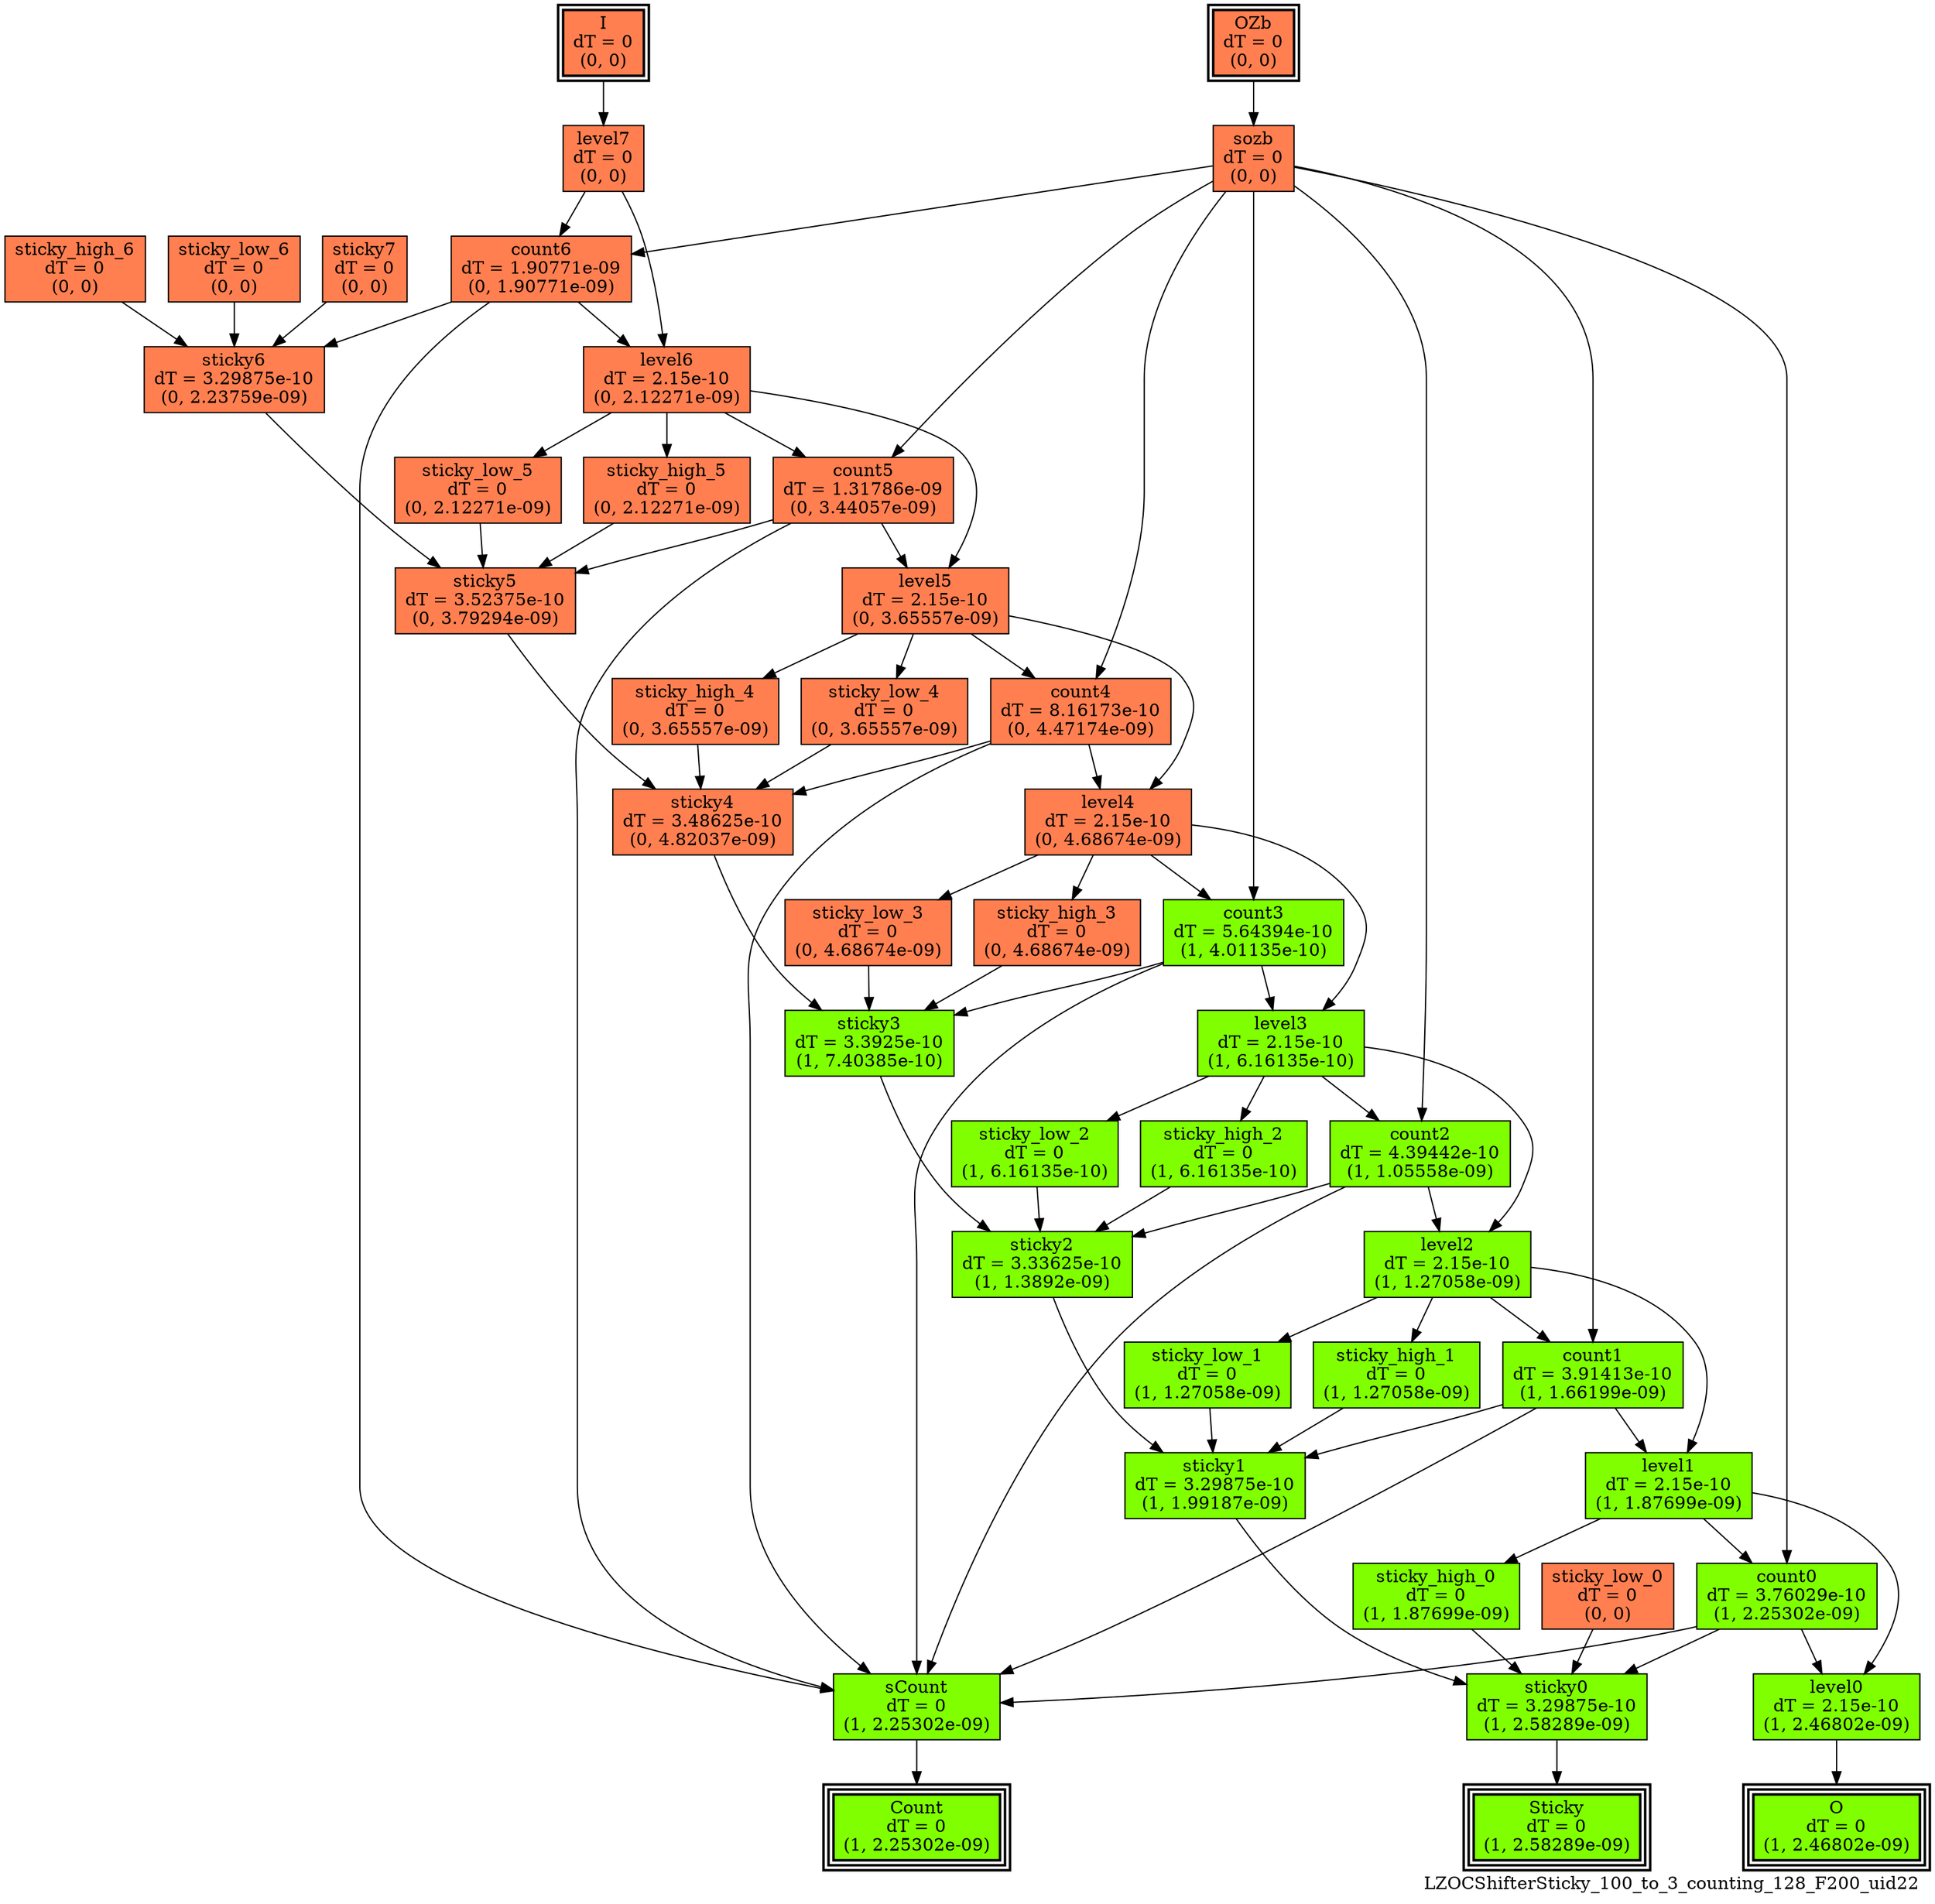 digraph LZOCShifterSticky_100_to_3_counting_128_F200_uid22
{
	//graph drawing options
	label=LZOCShifterSticky_100_to_3_counting_128_F200_uid22;
	labelloc=bottom;
	labeljust=right;
	ratio=auto;
	nodesep=0.25;
	ranksep=0.5;

	//input/output signals of operator LZOCShifterSticky_100_to_3_counting_128_F200_uid22
	I__LZOCShifterSticky_100_to_3_counting_128_F200_uid22 [ label="I\ndT = 0\n(0, 0)", shape=box, color=black, style="bold, filled", fillcolor=coral, peripheries=2 ];
	OZb__LZOCShifterSticky_100_to_3_counting_128_F200_uid22 [ label="OZb\ndT = 0\n(0, 0)", shape=box, color=black, style="bold, filled", fillcolor=coral, peripheries=2 ];
	Count__LZOCShifterSticky_100_to_3_counting_128_F200_uid22 [ label="Count\ndT = 0\n(1, 2.25302e-09)", shape=box, color=black, style="bold, filled", fillcolor=chartreuse, peripheries=3 ];
	O__LZOCShifterSticky_100_to_3_counting_128_F200_uid22 [ label="O\ndT = 0\n(1, 2.46802e-09)", shape=box, color=black, style="bold, filled", fillcolor=chartreuse, peripheries=3 ];
	Sticky__LZOCShifterSticky_100_to_3_counting_128_F200_uid22 [ label="Sticky\ndT = 0\n(1, 2.58289e-09)", shape=box, color=black, style="bold, filled", fillcolor=chartreuse, peripheries=3 ];
	{rank=same I__LZOCShifterSticky_100_to_3_counting_128_F200_uid22, OZb__LZOCShifterSticky_100_to_3_counting_128_F200_uid22};
	{rank=same Count__LZOCShifterSticky_100_to_3_counting_128_F200_uid22, O__LZOCShifterSticky_100_to_3_counting_128_F200_uid22, Sticky__LZOCShifterSticky_100_to_3_counting_128_F200_uid22};
	//internal signals of operator LZOCShifterSticky_100_to_3_counting_128_F200_uid22
	level7__LZOCShifterSticky_100_to_3_counting_128_F200_uid22 [ label="level7\ndT = 0\n(0, 0)", shape=box, color=black, style=filled, fillcolor=coral, peripheries=1 ];
	sozb__LZOCShifterSticky_100_to_3_counting_128_F200_uid22 [ label="sozb\ndT = 0\n(0, 0)", shape=box, color=black, style=filled, fillcolor=coral, peripheries=1 ];
	sticky7__LZOCShifterSticky_100_to_3_counting_128_F200_uid22 [ label="sticky7\ndT = 0\n(0, 0)", shape=box, color=black, style=filled, fillcolor=coral, peripheries=1 ];
	count6__LZOCShifterSticky_100_to_3_counting_128_F200_uid22 [ label="count6\ndT = 1.90771e-09\n(0, 1.90771e-09)", shape=box, color=black, style=filled, fillcolor=coral, peripheries=1 ];
	level6__LZOCShifterSticky_100_to_3_counting_128_F200_uid22 [ label="level6\ndT = 2.15e-10\n(0, 2.12271e-09)", shape=box, color=black, style=filled, fillcolor=coral, peripheries=1 ];
	sticky_high_6__LZOCShifterSticky_100_to_3_counting_128_F200_uid22 [ label="sticky_high_6\ndT = 0\n(0, 0)", shape=box, color=black, style=filled, fillcolor=coral, peripheries=1 ];
	sticky_low_6__LZOCShifterSticky_100_to_3_counting_128_F200_uid22 [ label="sticky_low_6\ndT = 0\n(0, 0)", shape=box, color=black, style=filled, fillcolor=coral, peripheries=1 ];
	sticky6__LZOCShifterSticky_100_to_3_counting_128_F200_uid22 [ label="sticky6\ndT = 3.29875e-10\n(0, 2.23759e-09)", shape=box, color=black, style=filled, fillcolor=coral, peripheries=1 ];
	count5__LZOCShifterSticky_100_to_3_counting_128_F200_uid22 [ label="count5\ndT = 1.31786e-09\n(0, 3.44057e-09)", shape=box, color=black, style=filled, fillcolor=coral, peripheries=1 ];
	level5__LZOCShifterSticky_100_to_3_counting_128_F200_uid22 [ label="level5\ndT = 2.15e-10\n(0, 3.65557e-09)", shape=box, color=black, style=filled, fillcolor=coral, peripheries=1 ];
	sticky_high_5__LZOCShifterSticky_100_to_3_counting_128_F200_uid22 [ label="sticky_high_5\ndT = 0\n(0, 2.12271e-09)", shape=box, color=black, style=filled, fillcolor=coral, peripheries=1 ];
	sticky_low_5__LZOCShifterSticky_100_to_3_counting_128_F200_uid22 [ label="sticky_low_5\ndT = 0\n(0, 2.12271e-09)", shape=box, color=black, style=filled, fillcolor=coral, peripheries=1 ];
	sticky5__LZOCShifterSticky_100_to_3_counting_128_F200_uid22 [ label="sticky5\ndT = 3.52375e-10\n(0, 3.79294e-09)", shape=box, color=black, style=filled, fillcolor=coral, peripheries=1 ];
	count4__LZOCShifterSticky_100_to_3_counting_128_F200_uid22 [ label="count4\ndT = 8.16173e-10\n(0, 4.47174e-09)", shape=box, color=black, style=filled, fillcolor=coral, peripheries=1 ];
	level4__LZOCShifterSticky_100_to_3_counting_128_F200_uid22 [ label="level4\ndT = 2.15e-10\n(0, 4.68674e-09)", shape=box, color=black, style=filled, fillcolor=coral, peripheries=1 ];
	sticky_high_4__LZOCShifterSticky_100_to_3_counting_128_F200_uid22 [ label="sticky_high_4\ndT = 0\n(0, 3.65557e-09)", shape=box, color=black, style=filled, fillcolor=coral, peripheries=1 ];
	sticky_low_4__LZOCShifterSticky_100_to_3_counting_128_F200_uid22 [ label="sticky_low_4\ndT = 0\n(0, 3.65557e-09)", shape=box, color=black, style=filled, fillcolor=coral, peripheries=1 ];
	sticky4__LZOCShifterSticky_100_to_3_counting_128_F200_uid22 [ label="sticky4\ndT = 3.48625e-10\n(0, 4.82037e-09)", shape=box, color=black, style=filled, fillcolor=coral, peripheries=1 ];
	count3__LZOCShifterSticky_100_to_3_counting_128_F200_uid22 [ label="count3\ndT = 5.64394e-10\n(1, 4.01135e-10)", shape=box, color=black, style=filled, fillcolor=chartreuse, peripheries=1 ];
	level3__LZOCShifterSticky_100_to_3_counting_128_F200_uid22 [ label="level3\ndT = 2.15e-10\n(1, 6.16135e-10)", shape=box, color=black, style=filled, fillcolor=chartreuse, peripheries=1 ];
	sticky_high_3__LZOCShifterSticky_100_to_3_counting_128_F200_uid22 [ label="sticky_high_3\ndT = 0\n(0, 4.68674e-09)", shape=box, color=black, style=filled, fillcolor=coral, peripheries=1 ];
	sticky_low_3__LZOCShifterSticky_100_to_3_counting_128_F200_uid22 [ label="sticky_low_3\ndT = 0\n(0, 4.68674e-09)", shape=box, color=black, style=filled, fillcolor=coral, peripheries=1 ];
	sticky3__LZOCShifterSticky_100_to_3_counting_128_F200_uid22 [ label="sticky3\ndT = 3.3925e-10\n(1, 7.40385e-10)", shape=box, color=black, style=filled, fillcolor=chartreuse, peripheries=1 ];
	count2__LZOCShifterSticky_100_to_3_counting_128_F200_uid22 [ label="count2\ndT = 4.39442e-10\n(1, 1.05558e-09)", shape=box, color=black, style=filled, fillcolor=chartreuse, peripheries=1 ];
	level2__LZOCShifterSticky_100_to_3_counting_128_F200_uid22 [ label="level2\ndT = 2.15e-10\n(1, 1.27058e-09)", shape=box, color=black, style=filled, fillcolor=chartreuse, peripheries=1 ];
	sticky_high_2__LZOCShifterSticky_100_to_3_counting_128_F200_uid22 [ label="sticky_high_2\ndT = 0\n(1, 6.16135e-10)", shape=box, color=black, style=filled, fillcolor=chartreuse, peripheries=1 ];
	sticky_low_2__LZOCShifterSticky_100_to_3_counting_128_F200_uid22 [ label="sticky_low_2\ndT = 0\n(1, 6.16135e-10)", shape=box, color=black, style=filled, fillcolor=chartreuse, peripheries=1 ];
	sticky2__LZOCShifterSticky_100_to_3_counting_128_F200_uid22 [ label="sticky2\ndT = 3.33625e-10\n(1, 1.3892e-09)", shape=box, color=black, style=filled, fillcolor=chartreuse, peripheries=1 ];
	count1__LZOCShifterSticky_100_to_3_counting_128_F200_uid22 [ label="count1\ndT = 3.91413e-10\n(1, 1.66199e-09)", shape=box, color=black, style=filled, fillcolor=chartreuse, peripheries=1 ];
	level1__LZOCShifterSticky_100_to_3_counting_128_F200_uid22 [ label="level1\ndT = 2.15e-10\n(1, 1.87699e-09)", shape=box, color=black, style=filled, fillcolor=chartreuse, peripheries=1 ];
	sticky_high_1__LZOCShifterSticky_100_to_3_counting_128_F200_uid22 [ label="sticky_high_1\ndT = 0\n(1, 1.27058e-09)", shape=box, color=black, style=filled, fillcolor=chartreuse, peripheries=1 ];
	sticky_low_1__LZOCShifterSticky_100_to_3_counting_128_F200_uid22 [ label="sticky_low_1\ndT = 0\n(1, 1.27058e-09)", shape=box, color=black, style=filled, fillcolor=chartreuse, peripheries=1 ];
	sticky1__LZOCShifterSticky_100_to_3_counting_128_F200_uid22 [ label="sticky1\ndT = 3.29875e-10\n(1, 1.99187e-09)", shape=box, color=black, style=filled, fillcolor=chartreuse, peripheries=1 ];
	count0__LZOCShifterSticky_100_to_3_counting_128_F200_uid22 [ label="count0\ndT = 3.76029e-10\n(1, 2.25302e-09)", shape=box, color=black, style=filled, fillcolor=chartreuse, peripheries=1 ];
	level0__LZOCShifterSticky_100_to_3_counting_128_F200_uid22 [ label="level0\ndT = 2.15e-10\n(1, 2.46802e-09)", shape=box, color=black, style=filled, fillcolor=chartreuse, peripheries=1 ];
	sticky_high_0__LZOCShifterSticky_100_to_3_counting_128_F200_uid22 [ label="sticky_high_0\ndT = 0\n(1, 1.87699e-09)", shape=box, color=black, style=filled, fillcolor=chartreuse, peripheries=1 ];
	sticky_low_0__LZOCShifterSticky_100_to_3_counting_128_F200_uid22 [ label="sticky_low_0\ndT = 0\n(0, 0)", shape=box, color=black, style=filled, fillcolor=coral, peripheries=1 ];
	sticky0__LZOCShifterSticky_100_to_3_counting_128_F200_uid22 [ label="sticky0\ndT = 3.29875e-10\n(1, 2.58289e-09)", shape=box, color=black, style=filled, fillcolor=chartreuse, peripheries=1 ];
	sCount__LZOCShifterSticky_100_to_3_counting_128_F200_uid22 [ label="sCount\ndT = 0\n(1, 2.25302e-09)", shape=box, color=black, style=filled, fillcolor=chartreuse, peripheries=1 ];

	//subcomponents of operator LZOCShifterSticky_100_to_3_counting_128_F200_uid22

	//input and internal signal connections of operator LZOCShifterSticky_100_to_3_counting_128_F200_uid22
	I__LZOCShifterSticky_100_to_3_counting_128_F200_uid22 -> level7__LZOCShifterSticky_100_to_3_counting_128_F200_uid22 [ arrowhead=normal, arrowsize=1.0, arrowtail=normal, color=black, dir=forward  ];
	OZb__LZOCShifterSticky_100_to_3_counting_128_F200_uid22 -> sozb__LZOCShifterSticky_100_to_3_counting_128_F200_uid22 [ arrowhead=normal, arrowsize=1.0, arrowtail=normal, color=black, dir=forward  ];
	level7__LZOCShifterSticky_100_to_3_counting_128_F200_uid22 -> count6__LZOCShifterSticky_100_to_3_counting_128_F200_uid22 [ arrowhead=normal, arrowsize=1.0, arrowtail=normal, color=black, dir=forward  ];
	level7__LZOCShifterSticky_100_to_3_counting_128_F200_uid22 -> level6__LZOCShifterSticky_100_to_3_counting_128_F200_uid22 [ arrowhead=normal, arrowsize=1.0, arrowtail=normal, color=black, dir=forward  ];
	sozb__LZOCShifterSticky_100_to_3_counting_128_F200_uid22 -> count6__LZOCShifterSticky_100_to_3_counting_128_F200_uid22 [ arrowhead=normal, arrowsize=1.0, arrowtail=normal, color=black, dir=forward  ];
	sozb__LZOCShifterSticky_100_to_3_counting_128_F200_uid22 -> count5__LZOCShifterSticky_100_to_3_counting_128_F200_uid22 [ arrowhead=normal, arrowsize=1.0, arrowtail=normal, color=black, dir=forward  ];
	sozb__LZOCShifterSticky_100_to_3_counting_128_F200_uid22 -> count4__LZOCShifterSticky_100_to_3_counting_128_F200_uid22 [ arrowhead=normal, arrowsize=1.0, arrowtail=normal, color=black, dir=forward  ];
	sozb__LZOCShifterSticky_100_to_3_counting_128_F200_uid22 -> count3__LZOCShifterSticky_100_to_3_counting_128_F200_uid22 [ arrowhead=normal, arrowsize=1.0, arrowtail=normal, color=black, dir=forward  ];
	sozb__LZOCShifterSticky_100_to_3_counting_128_F200_uid22 -> count2__LZOCShifterSticky_100_to_3_counting_128_F200_uid22 [ arrowhead=normal, arrowsize=1.0, arrowtail=normal, color=black, dir=forward  ];
	sozb__LZOCShifterSticky_100_to_3_counting_128_F200_uid22 -> count1__LZOCShifterSticky_100_to_3_counting_128_F200_uid22 [ arrowhead=normal, arrowsize=1.0, arrowtail=normal, color=black, dir=forward  ];
	sozb__LZOCShifterSticky_100_to_3_counting_128_F200_uid22 -> count0__LZOCShifterSticky_100_to_3_counting_128_F200_uid22 [ arrowhead=normal, arrowsize=1.0, arrowtail=normal, color=black, dir=forward  ];
	sticky7__LZOCShifterSticky_100_to_3_counting_128_F200_uid22 -> sticky6__LZOCShifterSticky_100_to_3_counting_128_F200_uid22 [ arrowhead=normal, arrowsize=1.0, arrowtail=normal, color=black, dir=forward  ];
	count6__LZOCShifterSticky_100_to_3_counting_128_F200_uid22 -> level6__LZOCShifterSticky_100_to_3_counting_128_F200_uid22 [ arrowhead=normal, arrowsize=1.0, arrowtail=normal, color=black, dir=forward  ];
	count6__LZOCShifterSticky_100_to_3_counting_128_F200_uid22 -> sticky6__LZOCShifterSticky_100_to_3_counting_128_F200_uid22 [ arrowhead=normal, arrowsize=1.0, arrowtail=normal, color=black, dir=forward  ];
	count6__LZOCShifterSticky_100_to_3_counting_128_F200_uid22 -> sCount__LZOCShifterSticky_100_to_3_counting_128_F200_uid22 [ arrowhead=normal, arrowsize=1.0, arrowtail=normal, color=black, dir=forward  ];
	level6__LZOCShifterSticky_100_to_3_counting_128_F200_uid22 -> count5__LZOCShifterSticky_100_to_3_counting_128_F200_uid22 [ arrowhead=normal, arrowsize=1.0, arrowtail=normal, color=black, dir=forward  ];
	level6__LZOCShifterSticky_100_to_3_counting_128_F200_uid22 -> level5__LZOCShifterSticky_100_to_3_counting_128_F200_uid22 [ arrowhead=normal, arrowsize=1.0, arrowtail=normal, color=black, dir=forward  ];
	level6__LZOCShifterSticky_100_to_3_counting_128_F200_uid22 -> sticky_high_5__LZOCShifterSticky_100_to_3_counting_128_F200_uid22 [ arrowhead=normal, arrowsize=1.0, arrowtail=normal, color=black, dir=forward  ];
	level6__LZOCShifterSticky_100_to_3_counting_128_F200_uid22 -> sticky_low_5__LZOCShifterSticky_100_to_3_counting_128_F200_uid22 [ arrowhead=normal, arrowsize=1.0, arrowtail=normal, color=black, dir=forward  ];
	sticky_high_6__LZOCShifterSticky_100_to_3_counting_128_F200_uid22 -> sticky6__LZOCShifterSticky_100_to_3_counting_128_F200_uid22 [ arrowhead=normal, arrowsize=1.0, arrowtail=normal, color=black, dir=forward  ];
	sticky_low_6__LZOCShifterSticky_100_to_3_counting_128_F200_uid22 -> sticky6__LZOCShifterSticky_100_to_3_counting_128_F200_uid22 [ arrowhead=normal, arrowsize=1.0, arrowtail=normal, color=black, dir=forward  ];
	sticky6__LZOCShifterSticky_100_to_3_counting_128_F200_uid22 -> sticky5__LZOCShifterSticky_100_to_3_counting_128_F200_uid22 [ arrowhead=normal, arrowsize=1.0, arrowtail=normal, color=black, dir=forward  ];
	count5__LZOCShifterSticky_100_to_3_counting_128_F200_uid22 -> level5__LZOCShifterSticky_100_to_3_counting_128_F200_uid22 [ arrowhead=normal, arrowsize=1.0, arrowtail=normal, color=black, dir=forward  ];
	count5__LZOCShifterSticky_100_to_3_counting_128_F200_uid22 -> sticky5__LZOCShifterSticky_100_to_3_counting_128_F200_uid22 [ arrowhead=normal, arrowsize=1.0, arrowtail=normal, color=black, dir=forward  ];
	count5__LZOCShifterSticky_100_to_3_counting_128_F200_uid22 -> sCount__LZOCShifterSticky_100_to_3_counting_128_F200_uid22 [ arrowhead=normal, arrowsize=1.0, arrowtail=normal, color=black, dir=forward  ];
	level5__LZOCShifterSticky_100_to_3_counting_128_F200_uid22 -> count4__LZOCShifterSticky_100_to_3_counting_128_F200_uid22 [ arrowhead=normal, arrowsize=1.0, arrowtail=normal, color=black, dir=forward  ];
	level5__LZOCShifterSticky_100_to_3_counting_128_F200_uid22 -> level4__LZOCShifterSticky_100_to_3_counting_128_F200_uid22 [ arrowhead=normal, arrowsize=1.0, arrowtail=normal, color=black, dir=forward  ];
	level5__LZOCShifterSticky_100_to_3_counting_128_F200_uid22 -> sticky_high_4__LZOCShifterSticky_100_to_3_counting_128_F200_uid22 [ arrowhead=normal, arrowsize=1.0, arrowtail=normal, color=black, dir=forward  ];
	level5__LZOCShifterSticky_100_to_3_counting_128_F200_uid22 -> sticky_low_4__LZOCShifterSticky_100_to_3_counting_128_F200_uid22 [ arrowhead=normal, arrowsize=1.0, arrowtail=normal, color=black, dir=forward  ];
	sticky_high_5__LZOCShifterSticky_100_to_3_counting_128_F200_uid22 -> sticky5__LZOCShifterSticky_100_to_3_counting_128_F200_uid22 [ arrowhead=normal, arrowsize=1.0, arrowtail=normal, color=black, dir=forward  ];
	sticky_low_5__LZOCShifterSticky_100_to_3_counting_128_F200_uid22 -> sticky5__LZOCShifterSticky_100_to_3_counting_128_F200_uid22 [ arrowhead=normal, arrowsize=1.0, arrowtail=normal, color=black, dir=forward  ];
	sticky5__LZOCShifterSticky_100_to_3_counting_128_F200_uid22 -> sticky4__LZOCShifterSticky_100_to_3_counting_128_F200_uid22 [ arrowhead=normal, arrowsize=1.0, arrowtail=normal, color=black, dir=forward  ];
	count4__LZOCShifterSticky_100_to_3_counting_128_F200_uid22 -> level4__LZOCShifterSticky_100_to_3_counting_128_F200_uid22 [ arrowhead=normal, arrowsize=1.0, arrowtail=normal, color=black, dir=forward  ];
	count4__LZOCShifterSticky_100_to_3_counting_128_F200_uid22 -> sticky4__LZOCShifterSticky_100_to_3_counting_128_F200_uid22 [ arrowhead=normal, arrowsize=1.0, arrowtail=normal, color=black, dir=forward  ];
	count4__LZOCShifterSticky_100_to_3_counting_128_F200_uid22 -> sCount__LZOCShifterSticky_100_to_3_counting_128_F200_uid22 [ arrowhead=normal, arrowsize=1.0, arrowtail=normal, color=black, dir=forward  ];
	level4__LZOCShifterSticky_100_to_3_counting_128_F200_uid22 -> count3__LZOCShifterSticky_100_to_3_counting_128_F200_uid22 [ arrowhead=normal, arrowsize=1.0, arrowtail=normal, color=black, dir=forward  ];
	level4__LZOCShifterSticky_100_to_3_counting_128_F200_uid22 -> level3__LZOCShifterSticky_100_to_3_counting_128_F200_uid22 [ arrowhead=normal, arrowsize=1.0, arrowtail=normal, color=black, dir=forward  ];
	level4__LZOCShifterSticky_100_to_3_counting_128_F200_uid22 -> sticky_high_3__LZOCShifterSticky_100_to_3_counting_128_F200_uid22 [ arrowhead=normal, arrowsize=1.0, arrowtail=normal, color=black, dir=forward  ];
	level4__LZOCShifterSticky_100_to_3_counting_128_F200_uid22 -> sticky_low_3__LZOCShifterSticky_100_to_3_counting_128_F200_uid22 [ arrowhead=normal, arrowsize=1.0, arrowtail=normal, color=black, dir=forward  ];
	sticky_high_4__LZOCShifterSticky_100_to_3_counting_128_F200_uid22 -> sticky4__LZOCShifterSticky_100_to_3_counting_128_F200_uid22 [ arrowhead=normal, arrowsize=1.0, arrowtail=normal, color=black, dir=forward  ];
	sticky_low_4__LZOCShifterSticky_100_to_3_counting_128_F200_uid22 -> sticky4__LZOCShifterSticky_100_to_3_counting_128_F200_uid22 [ arrowhead=normal, arrowsize=1.0, arrowtail=normal, color=black, dir=forward  ];
	sticky4__LZOCShifterSticky_100_to_3_counting_128_F200_uid22 -> sticky3__LZOCShifterSticky_100_to_3_counting_128_F200_uid22 [ arrowhead=normal, arrowsize=1.0, arrowtail=normal, color=black, dir=forward  ];
	count3__LZOCShifterSticky_100_to_3_counting_128_F200_uid22 -> level3__LZOCShifterSticky_100_to_3_counting_128_F200_uid22 [ arrowhead=normal, arrowsize=1.0, arrowtail=normal, color=black, dir=forward  ];
	count3__LZOCShifterSticky_100_to_3_counting_128_F200_uid22 -> sticky3__LZOCShifterSticky_100_to_3_counting_128_F200_uid22 [ arrowhead=normal, arrowsize=1.0, arrowtail=normal, color=black, dir=forward  ];
	count3__LZOCShifterSticky_100_to_3_counting_128_F200_uid22 -> sCount__LZOCShifterSticky_100_to_3_counting_128_F200_uid22 [ arrowhead=normal, arrowsize=1.0, arrowtail=normal, color=black, dir=forward  ];
	level3__LZOCShifterSticky_100_to_3_counting_128_F200_uid22 -> count2__LZOCShifterSticky_100_to_3_counting_128_F200_uid22 [ arrowhead=normal, arrowsize=1.0, arrowtail=normal, color=black, dir=forward  ];
	level3__LZOCShifterSticky_100_to_3_counting_128_F200_uid22 -> level2__LZOCShifterSticky_100_to_3_counting_128_F200_uid22 [ arrowhead=normal, arrowsize=1.0, arrowtail=normal, color=black, dir=forward  ];
	level3__LZOCShifterSticky_100_to_3_counting_128_F200_uid22 -> sticky_high_2__LZOCShifterSticky_100_to_3_counting_128_F200_uid22 [ arrowhead=normal, arrowsize=1.0, arrowtail=normal, color=black, dir=forward  ];
	level3__LZOCShifterSticky_100_to_3_counting_128_F200_uid22 -> sticky_low_2__LZOCShifterSticky_100_to_3_counting_128_F200_uid22 [ arrowhead=normal, arrowsize=1.0, arrowtail=normal, color=black, dir=forward  ];
	sticky_high_3__LZOCShifterSticky_100_to_3_counting_128_F200_uid22 -> sticky3__LZOCShifterSticky_100_to_3_counting_128_F200_uid22 [ arrowhead=normal, arrowsize=1.0, arrowtail=normal, color=black, dir=forward  ];
	sticky_low_3__LZOCShifterSticky_100_to_3_counting_128_F200_uid22 -> sticky3__LZOCShifterSticky_100_to_3_counting_128_F200_uid22 [ arrowhead=normal, arrowsize=1.0, arrowtail=normal, color=black, dir=forward  ];
	sticky3__LZOCShifterSticky_100_to_3_counting_128_F200_uid22 -> sticky2__LZOCShifterSticky_100_to_3_counting_128_F200_uid22 [ arrowhead=normal, arrowsize=1.0, arrowtail=normal, color=black, dir=forward  ];
	count2__LZOCShifterSticky_100_to_3_counting_128_F200_uid22 -> level2__LZOCShifterSticky_100_to_3_counting_128_F200_uid22 [ arrowhead=normal, arrowsize=1.0, arrowtail=normal, color=black, dir=forward  ];
	count2__LZOCShifterSticky_100_to_3_counting_128_F200_uid22 -> sticky2__LZOCShifterSticky_100_to_3_counting_128_F200_uid22 [ arrowhead=normal, arrowsize=1.0, arrowtail=normal, color=black, dir=forward  ];
	count2__LZOCShifterSticky_100_to_3_counting_128_F200_uid22 -> sCount__LZOCShifterSticky_100_to_3_counting_128_F200_uid22 [ arrowhead=normal, arrowsize=1.0, arrowtail=normal, color=black, dir=forward  ];
	level2__LZOCShifterSticky_100_to_3_counting_128_F200_uid22 -> count1__LZOCShifterSticky_100_to_3_counting_128_F200_uid22 [ arrowhead=normal, arrowsize=1.0, arrowtail=normal, color=black, dir=forward  ];
	level2__LZOCShifterSticky_100_to_3_counting_128_F200_uid22 -> level1__LZOCShifterSticky_100_to_3_counting_128_F200_uid22 [ arrowhead=normal, arrowsize=1.0, arrowtail=normal, color=black, dir=forward  ];
	level2__LZOCShifterSticky_100_to_3_counting_128_F200_uid22 -> sticky_high_1__LZOCShifterSticky_100_to_3_counting_128_F200_uid22 [ arrowhead=normal, arrowsize=1.0, arrowtail=normal, color=black, dir=forward  ];
	level2__LZOCShifterSticky_100_to_3_counting_128_F200_uid22 -> sticky_low_1__LZOCShifterSticky_100_to_3_counting_128_F200_uid22 [ arrowhead=normal, arrowsize=1.0, arrowtail=normal, color=black, dir=forward  ];
	sticky_high_2__LZOCShifterSticky_100_to_3_counting_128_F200_uid22 -> sticky2__LZOCShifterSticky_100_to_3_counting_128_F200_uid22 [ arrowhead=normal, arrowsize=1.0, arrowtail=normal, color=black, dir=forward  ];
	sticky_low_2__LZOCShifterSticky_100_to_3_counting_128_F200_uid22 -> sticky2__LZOCShifterSticky_100_to_3_counting_128_F200_uid22 [ arrowhead=normal, arrowsize=1.0, arrowtail=normal, color=black, dir=forward  ];
	sticky2__LZOCShifterSticky_100_to_3_counting_128_F200_uid22 -> sticky1__LZOCShifterSticky_100_to_3_counting_128_F200_uid22 [ arrowhead=normal, arrowsize=1.0, arrowtail=normal, color=black, dir=forward  ];
	count1__LZOCShifterSticky_100_to_3_counting_128_F200_uid22 -> level1__LZOCShifterSticky_100_to_3_counting_128_F200_uid22 [ arrowhead=normal, arrowsize=1.0, arrowtail=normal, color=black, dir=forward  ];
	count1__LZOCShifterSticky_100_to_3_counting_128_F200_uid22 -> sticky1__LZOCShifterSticky_100_to_3_counting_128_F200_uid22 [ arrowhead=normal, arrowsize=1.0, arrowtail=normal, color=black, dir=forward  ];
	count1__LZOCShifterSticky_100_to_3_counting_128_F200_uid22 -> sCount__LZOCShifterSticky_100_to_3_counting_128_F200_uid22 [ arrowhead=normal, arrowsize=1.0, arrowtail=normal, color=black, dir=forward  ];
	level1__LZOCShifterSticky_100_to_3_counting_128_F200_uid22 -> count0__LZOCShifterSticky_100_to_3_counting_128_F200_uid22 [ arrowhead=normal, arrowsize=1.0, arrowtail=normal, color=black, dir=forward  ];
	level1__LZOCShifterSticky_100_to_3_counting_128_F200_uid22 -> level0__LZOCShifterSticky_100_to_3_counting_128_F200_uid22 [ arrowhead=normal, arrowsize=1.0, arrowtail=normal, color=black, dir=forward  ];
	level1__LZOCShifterSticky_100_to_3_counting_128_F200_uid22 -> sticky_high_0__LZOCShifterSticky_100_to_3_counting_128_F200_uid22 [ arrowhead=normal, arrowsize=1.0, arrowtail=normal, color=black, dir=forward  ];
	sticky_high_1__LZOCShifterSticky_100_to_3_counting_128_F200_uid22 -> sticky1__LZOCShifterSticky_100_to_3_counting_128_F200_uid22 [ arrowhead=normal, arrowsize=1.0, arrowtail=normal, color=black, dir=forward  ];
	sticky_low_1__LZOCShifterSticky_100_to_3_counting_128_F200_uid22 -> sticky1__LZOCShifterSticky_100_to_3_counting_128_F200_uid22 [ arrowhead=normal, arrowsize=1.0, arrowtail=normal, color=black, dir=forward  ];
	sticky1__LZOCShifterSticky_100_to_3_counting_128_F200_uid22 -> sticky0__LZOCShifterSticky_100_to_3_counting_128_F200_uid22 [ arrowhead=normal, arrowsize=1.0, arrowtail=normal, color=black, dir=forward  ];
	count0__LZOCShifterSticky_100_to_3_counting_128_F200_uid22 -> level0__LZOCShifterSticky_100_to_3_counting_128_F200_uid22 [ arrowhead=normal, arrowsize=1.0, arrowtail=normal, color=black, dir=forward  ];
	count0__LZOCShifterSticky_100_to_3_counting_128_F200_uid22 -> sticky0__LZOCShifterSticky_100_to_3_counting_128_F200_uid22 [ arrowhead=normal, arrowsize=1.0, arrowtail=normal, color=black, dir=forward  ];
	count0__LZOCShifterSticky_100_to_3_counting_128_F200_uid22 -> sCount__LZOCShifterSticky_100_to_3_counting_128_F200_uid22 [ arrowhead=normal, arrowsize=1.0, arrowtail=normal, color=black, dir=forward  ];
	level0__LZOCShifterSticky_100_to_3_counting_128_F200_uid22 -> O__LZOCShifterSticky_100_to_3_counting_128_F200_uid22 [ arrowhead=normal, arrowsize=1.0, arrowtail=normal, color=black, dir=forward  ];
	sticky_high_0__LZOCShifterSticky_100_to_3_counting_128_F200_uid22 -> sticky0__LZOCShifterSticky_100_to_3_counting_128_F200_uid22 [ arrowhead=normal, arrowsize=1.0, arrowtail=normal, color=black, dir=forward  ];
	sticky_low_0__LZOCShifterSticky_100_to_3_counting_128_F200_uid22 -> sticky0__LZOCShifterSticky_100_to_3_counting_128_F200_uid22 [ arrowhead=normal, arrowsize=1.0, arrowtail=normal, color=black, dir=forward  ];
	sticky0__LZOCShifterSticky_100_to_3_counting_128_F200_uid22 -> Sticky__LZOCShifterSticky_100_to_3_counting_128_F200_uid22 [ arrowhead=normal, arrowsize=1.0, arrowtail=normal, color=black, dir=forward  ];
	sCount__LZOCShifterSticky_100_to_3_counting_128_F200_uid22 -> Count__LZOCShifterSticky_100_to_3_counting_128_F200_uid22 [ arrowhead=normal, arrowsize=1.0, arrowtail=normal, color=black, dir=forward  ];
}


